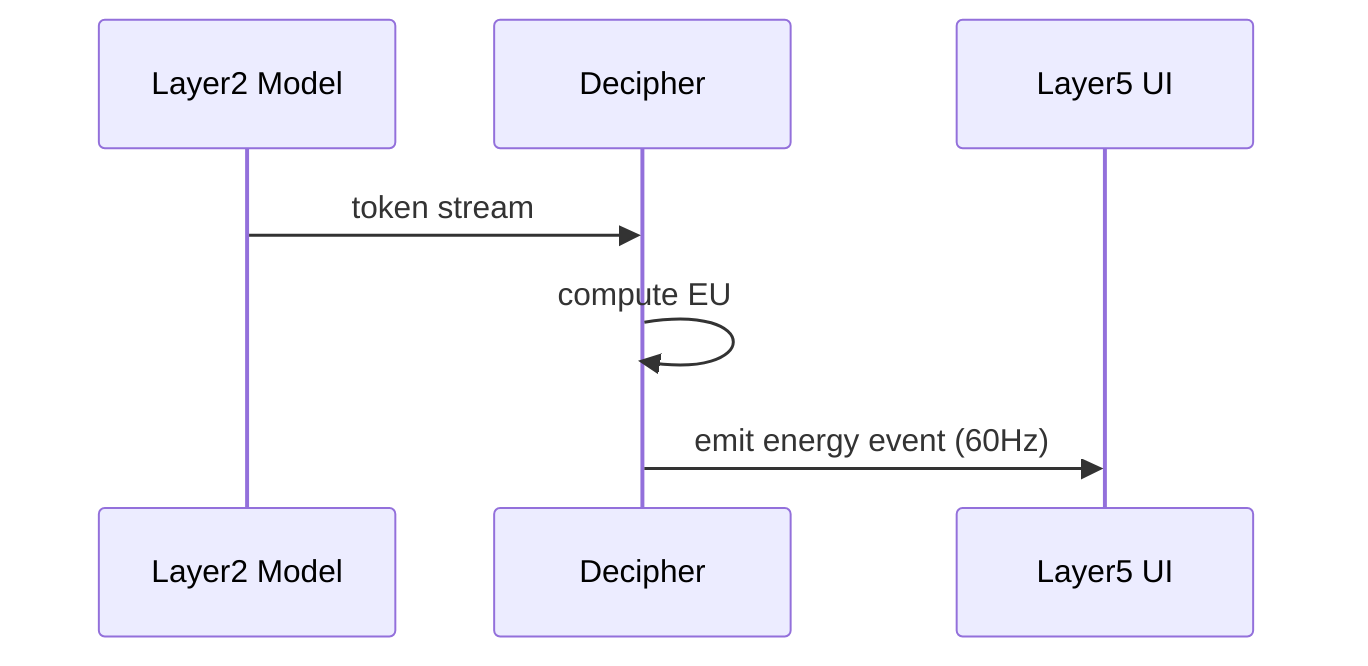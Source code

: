 sequenceDiagram
    participant L2 as Layer2 Model
    participant D as Decipher
    participant UI as Layer5 UI
    L2->>D: token stream
    D->>D: compute EU
    D->>UI: emit energy event (60Hz)